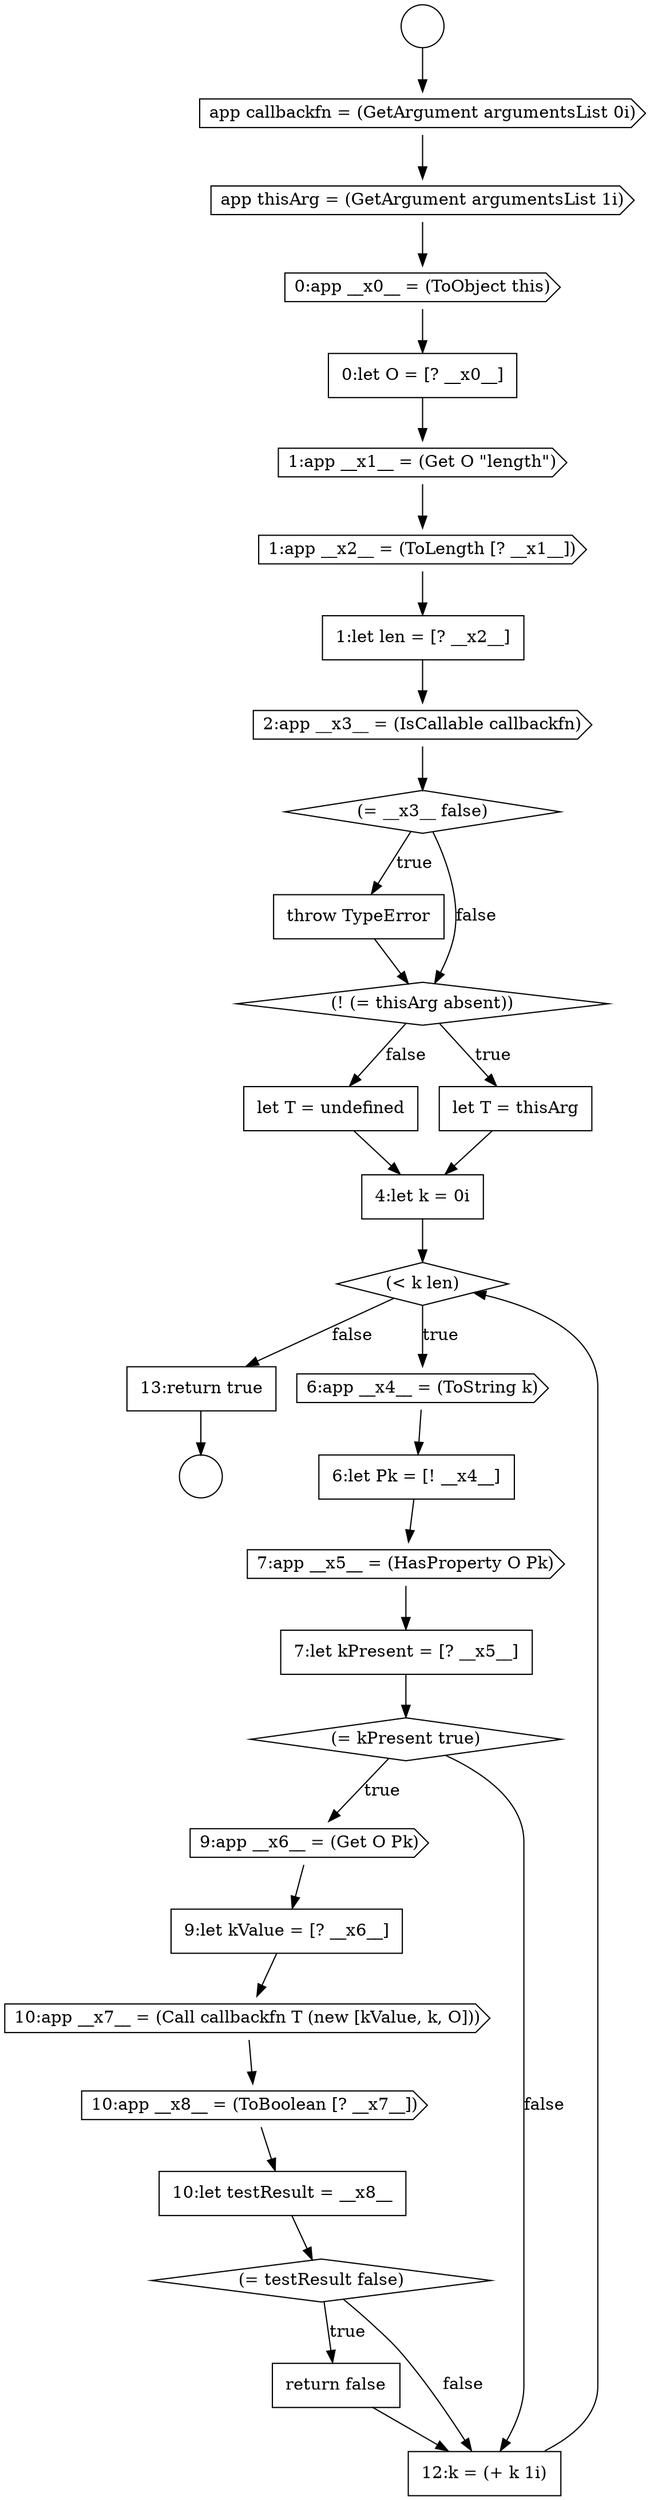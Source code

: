 digraph {
  node14709 [shape=cds, label=<<font color="black">0:app __x0__ = (ToObject this)</font>> color="black" fillcolor="white" style=filled]
  node14729 [shape=cds, label=<<font color="black">10:app __x7__ = (Call callbackfn T (new [kValue, k, O]))</font>> color="black" fillcolor="white" style=filled]
  node14726 [shape=diamond, label=<<font color="black">(= kPresent true)</font>> color="black" fillcolor="white" style=filled]
  node14716 [shape=none, margin=0, label=<<font color="black">
    <table border="0" cellborder="1" cellspacing="0" cellpadding="10">
      <tr><td align="left">throw TypeError</td></tr>
    </table>
  </font>> color="black" fillcolor="white" style=filled]
  node14733 [shape=none, margin=0, label=<<font color="black">
    <table border="0" cellborder="1" cellspacing="0" cellpadding="10">
      <tr><td align="left">return false</td></tr>
    </table>
  </font>> color="black" fillcolor="white" style=filled]
  node14735 [shape=none, margin=0, label=<<font color="black">
    <table border="0" cellborder="1" cellspacing="0" cellpadding="10">
      <tr><td align="left">13:return true</td></tr>
    </table>
  </font>> color="black" fillcolor="white" style=filled]
  node14725 [shape=none, margin=0, label=<<font color="black">
    <table border="0" cellborder="1" cellspacing="0" cellpadding="10">
      <tr><td align="left">7:let kPresent = [? __x5__]</td></tr>
    </table>
  </font>> color="black" fillcolor="white" style=filled]
  node14719 [shape=none, margin=0, label=<<font color="black">
    <table border="0" cellborder="1" cellspacing="0" cellpadding="10">
      <tr><td align="left">let T = undefined</td></tr>
    </table>
  </font>> color="black" fillcolor="white" style=filled]
  node14721 [shape=diamond, label=<<font color="black">(&lt; k len)</font>> color="black" fillcolor="white" style=filled]
  node14711 [shape=cds, label=<<font color="black">1:app __x1__ = (Get O &quot;length&quot;)</font>> color="black" fillcolor="white" style=filled]
  node14706 [shape=circle label=" " color="black" fillcolor="white" style=filled]
  node14705 [shape=circle label=" " color="black" fillcolor="white" style=filled]
  node14715 [shape=diamond, label=<<font color="black">(= __x3__ false)</font>> color="black" fillcolor="white" style=filled]
  node14723 [shape=none, margin=0, label=<<font color="black">
    <table border="0" cellborder="1" cellspacing="0" cellpadding="10">
      <tr><td align="left">6:let Pk = [! __x4__]</td></tr>
    </table>
  </font>> color="black" fillcolor="white" style=filled]
  node14717 [shape=diamond, label=<<font color="black">(! (= thisArg absent))</font>> color="black" fillcolor="white" style=filled]
  node14727 [shape=cds, label=<<font color="black">9:app __x6__ = (Get O Pk)</font>> color="black" fillcolor="white" style=filled]
  node14718 [shape=none, margin=0, label=<<font color="black">
    <table border="0" cellborder="1" cellspacing="0" cellpadding="10">
      <tr><td align="left">let T = thisArg</td></tr>
    </table>
  </font>> color="black" fillcolor="white" style=filled]
  node14722 [shape=cds, label=<<font color="black">6:app __x4__ = (ToString k)</font>> color="black" fillcolor="white" style=filled]
  node14730 [shape=cds, label=<<font color="black">10:app __x8__ = (ToBoolean [? __x7__])</font>> color="black" fillcolor="white" style=filled]
  node14712 [shape=cds, label=<<font color="black">1:app __x2__ = (ToLength [? __x1__])</font>> color="black" fillcolor="white" style=filled]
  node14734 [shape=none, margin=0, label=<<font color="black">
    <table border="0" cellborder="1" cellspacing="0" cellpadding="10">
      <tr><td align="left">12:k = (+ k 1i)</td></tr>
    </table>
  </font>> color="black" fillcolor="white" style=filled]
  node14713 [shape=none, margin=0, label=<<font color="black">
    <table border="0" cellborder="1" cellspacing="0" cellpadding="10">
      <tr><td align="left">1:let len = [? __x2__]</td></tr>
    </table>
  </font>> color="black" fillcolor="white" style=filled]
  node14708 [shape=cds, label=<<font color="black">app thisArg = (GetArgument argumentsList 1i)</font>> color="black" fillcolor="white" style=filled]
  node14714 [shape=cds, label=<<font color="black">2:app __x3__ = (IsCallable callbackfn)</font>> color="black" fillcolor="white" style=filled]
  node14731 [shape=none, margin=0, label=<<font color="black">
    <table border="0" cellborder="1" cellspacing="0" cellpadding="10">
      <tr><td align="left">10:let testResult = __x8__</td></tr>
    </table>
  </font>> color="black" fillcolor="white" style=filled]
  node14720 [shape=none, margin=0, label=<<font color="black">
    <table border="0" cellborder="1" cellspacing="0" cellpadding="10">
      <tr><td align="left">4:let k = 0i</td></tr>
    </table>
  </font>> color="black" fillcolor="white" style=filled]
  node14724 [shape=cds, label=<<font color="black">7:app __x5__ = (HasProperty O Pk)</font>> color="black" fillcolor="white" style=filled]
  node14728 [shape=none, margin=0, label=<<font color="black">
    <table border="0" cellborder="1" cellspacing="0" cellpadding="10">
      <tr><td align="left">9:let kValue = [? __x6__]</td></tr>
    </table>
  </font>> color="black" fillcolor="white" style=filled]
  node14707 [shape=cds, label=<<font color="black">app callbackfn = (GetArgument argumentsList 0i)</font>> color="black" fillcolor="white" style=filled]
  node14732 [shape=diamond, label=<<font color="black">(= testResult false)</font>> color="black" fillcolor="white" style=filled]
  node14710 [shape=none, margin=0, label=<<font color="black">
    <table border="0" cellborder="1" cellspacing="0" cellpadding="10">
      <tr><td align="left">0:let O = [? __x0__]</td></tr>
    </table>
  </font>> color="black" fillcolor="white" style=filled]
  node14716 -> node14717 [ color="black"]
  node14731 -> node14732 [ color="black"]
  node14728 -> node14729 [ color="black"]
  node14710 -> node14711 [ color="black"]
  node14733 -> node14734 [ color="black"]
  node14711 -> node14712 [ color="black"]
  node14720 -> node14721 [ color="black"]
  node14729 -> node14730 [ color="black"]
  node14735 -> node14706 [ color="black"]
  node14726 -> node14727 [label=<<font color="black">true</font>> color="black"]
  node14726 -> node14734 [label=<<font color="black">false</font>> color="black"]
  node14708 -> node14709 [ color="black"]
  node14724 -> node14725 [ color="black"]
  node14719 -> node14720 [ color="black"]
  node14734 -> node14721 [ color="black"]
  node14723 -> node14724 [ color="black"]
  node14705 -> node14707 [ color="black"]
  node14709 -> node14710 [ color="black"]
  node14714 -> node14715 [ color="black"]
  node14715 -> node14716 [label=<<font color="black">true</font>> color="black"]
  node14715 -> node14717 [label=<<font color="black">false</font>> color="black"]
  node14722 -> node14723 [ color="black"]
  node14721 -> node14722 [label=<<font color="black">true</font>> color="black"]
  node14721 -> node14735 [label=<<font color="black">false</font>> color="black"]
  node14730 -> node14731 [ color="black"]
  node14713 -> node14714 [ color="black"]
  node14717 -> node14718 [label=<<font color="black">true</font>> color="black"]
  node14717 -> node14719 [label=<<font color="black">false</font>> color="black"]
  node14718 -> node14720 [ color="black"]
  node14732 -> node14733 [label=<<font color="black">true</font>> color="black"]
  node14732 -> node14734 [label=<<font color="black">false</font>> color="black"]
  node14727 -> node14728 [ color="black"]
  node14725 -> node14726 [ color="black"]
  node14712 -> node14713 [ color="black"]
  node14707 -> node14708 [ color="black"]
}
